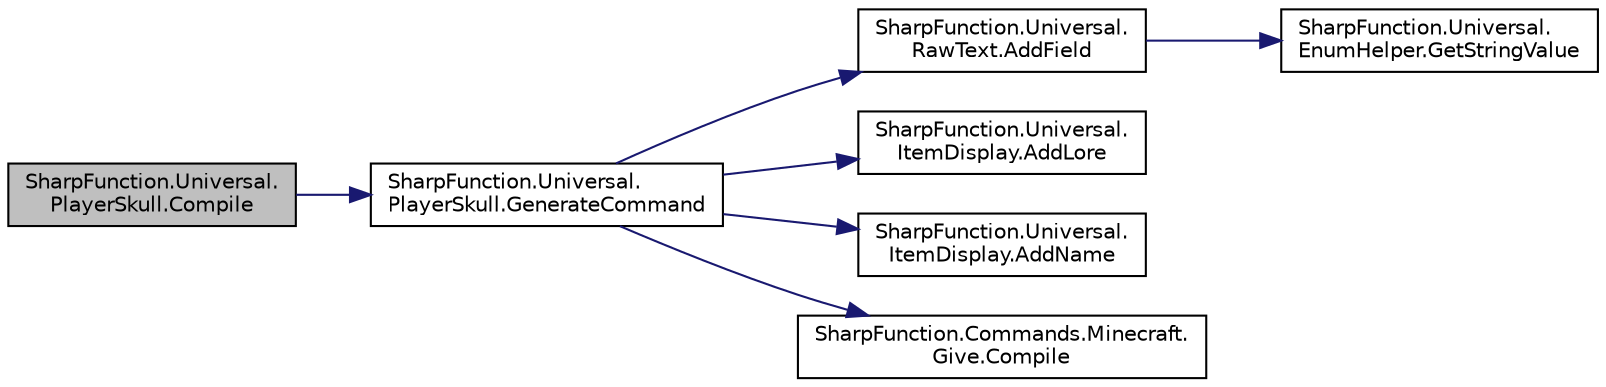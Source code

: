 digraph "SharpFunction.Universal.PlayerSkull.Compile"
{
 // LATEX_PDF_SIZE
  edge [fontname="Helvetica",fontsize="10",labelfontname="Helvetica",labelfontsize="10"];
  node [fontname="Helvetica",fontsize="10",shape=record];
  rankdir="LR";
  Node1 [label="SharpFunction.Universal.\lPlayerSkull.Compile",height=0.2,width=0.4,color="black", fillcolor="grey75", style="filled", fontcolor="black",tooltip="Generates the command and compiles it into string"];
  Node1 -> Node2 [color="midnightblue",fontsize="10",style="solid",fontname="Helvetica"];
  Node2 [label="SharpFunction.Universal.\lPlayerSkull.GenerateCommand",height=0.2,width=0.4,color="black", fillcolor="white", style="filled",URL="$class_sharp_function_1_1_universal_1_1_player_skull.html#a11de98e13303f0c94bbc71d02ec87b7b",tooltip="Generates give command to get the skull and compiles it"];
  Node2 -> Node3 [color="midnightblue",fontsize="10",style="solid",fontname="Helvetica"];
  Node3 [label="SharpFunction.Universal.\lRawText.AddField",height=0.2,width=0.4,color="black", fillcolor="white", style="filled",URL="$class_sharp_function_1_1_universal_1_1_raw_text.html#a85c2b4824118072f76aa24f685a61387",tooltip="Adds a field to raw text"];
  Node3 -> Node4 [color="midnightblue",fontsize="10",style="solid",fontname="Helvetica"];
  Node4 [label="SharpFunction.Universal.\lEnumHelper.GetStringValue",height=0.2,width=0.4,color="black", fillcolor="white", style="filled",URL="$class_sharp_function_1_1_universal_1_1_enum_helper.html#a60f48aa400a8d1c16f8b648beee4937d",tooltip="Gets string value from [EnumValueAttribute] attribute"];
  Node2 -> Node5 [color="midnightblue",fontsize="10",style="solid",fontname="Helvetica"];
  Node5 [label="SharpFunction.Universal.\lItemDisplay.AddLore",height=0.2,width=0.4,color="black", fillcolor="white", style="filled",URL="$class_sharp_function_1_1_universal_1_1_item_display.html#a08137dd575139a74281c3a25efb0df8d",tooltip="Adds a lore for item's display"];
  Node2 -> Node6 [color="midnightblue",fontsize="10",style="solid",fontname="Helvetica"];
  Node6 [label="SharpFunction.Universal.\lItemDisplay.AddName",height=0.2,width=0.4,color="black", fillcolor="white", style="filled",URL="$class_sharp_function_1_1_universal_1_1_item_display.html#aa8517ef2a39604ba3a2e9bbf2a7eacec",tooltip="Adds a name for item's display"];
  Node2 -> Node7 [color="midnightblue",fontsize="10",style="solid",fontname="Helvetica"];
  Node7 [label="SharpFunction.Commands.Minecraft.\lGive.Compile",height=0.2,width=0.4,color="black", fillcolor="white", style="filled",URL="$class_sharp_function_1_1_commands_1_1_minecraft_1_1_give.html#a202859797255761765c37c63eccecd00",tooltip=" "];
}
